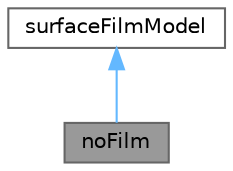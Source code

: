 digraph "noFilm"
{
 // LATEX_PDF_SIZE
  bgcolor="transparent";
  edge [fontname=Helvetica,fontsize=10,labelfontname=Helvetica,labelfontsize=10];
  node [fontname=Helvetica,fontsize=10,shape=box,height=0.2,width=0.4];
  Node1 [id="Node000001",label="noFilm",height=0.2,width=0.4,color="gray40", fillcolor="grey60", style="filled", fontcolor="black",tooltip="Dummy surfaceFilmModel to allow solvers supporting film simulations to be run without a film region."];
  Node2 -> Node1 [id="edge1_Node000001_Node000002",dir="back",color="steelblue1",style="solid",tooltip=" "];
  Node2 [id="Node000002",label="surfaceFilmModel",height=0.2,width=0.4,color="gray40", fillcolor="white", style="filled",URL="$classFoam_1_1regionModels_1_1surfaceFilmModel.html",tooltip="Base class for surface film models."];
}
